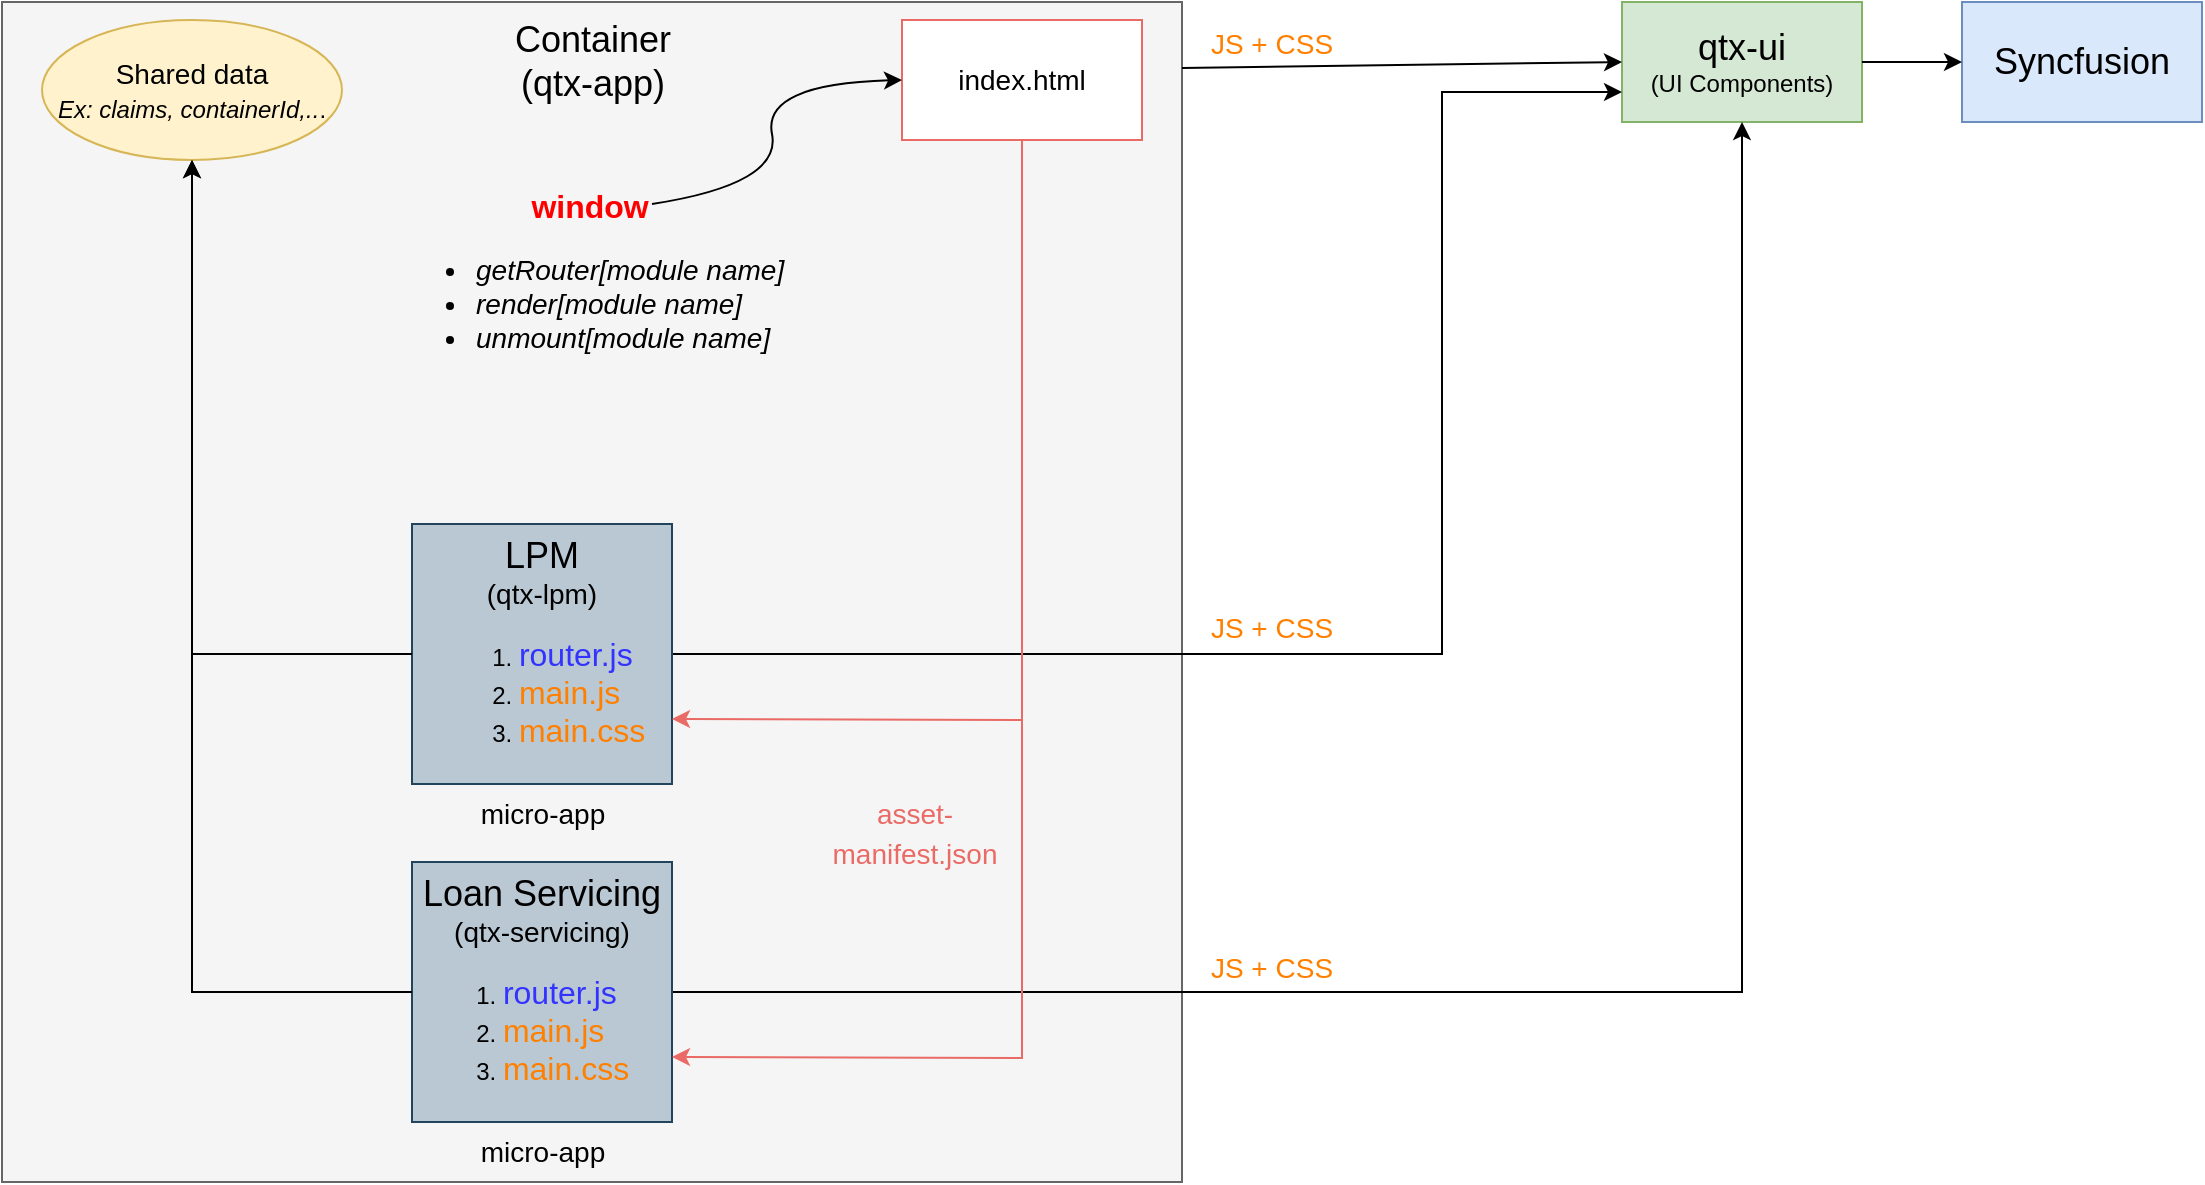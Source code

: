 <mxfile version="18.0.4" type="github">
  <diagram name="Page-1" id="5f0bae14-7c28-e335-631c-24af17079c00">
    <mxGraphModel dx="1367" dy="739" grid="1" gridSize="10" guides="1" tooltips="1" connect="1" arrows="1" fold="1" page="1" pageScale="1" pageWidth="1100" pageHeight="850" background="none" math="0" shadow="0">
      <root>
        <mxCell id="0" />
        <mxCell id="1" parent="0" />
        <mxCell id="cuQhHti88fIW8_ir2L4O-1" value="" style="whiteSpace=wrap;html=1;aspect=fixed;align=center;fillColor=#f5f5f5;strokeColor=#666666;fontColor=#333333;" parent="1" vertex="1">
          <mxGeometry y="39" width="590" height="590" as="geometry" />
        </mxCell>
        <mxCell id="cuQhHti88fIW8_ir2L4O-2" value="&lt;font style=&quot;font-size: 18px;&quot;&gt;qtx-ui&lt;br&gt;&lt;/font&gt;(UI Components)" style="rounded=0;whiteSpace=wrap;html=1;fillColor=#d5e8d4;strokeColor=#82b366;" parent="1" vertex="1">
          <mxGeometry x="810" y="39" width="120" height="60" as="geometry" />
        </mxCell>
        <mxCell id="cuQhHti88fIW8_ir2L4O-3" value="&lt;span style=&quot;font-size: 18px;&quot;&gt;Container&lt;br&gt;(qtx-app)&lt;br&gt;&lt;/span&gt;" style="text;html=1;strokeColor=none;fillColor=none;align=center;verticalAlign=middle;whiteSpace=wrap;rounded=0;" parent="1" vertex="1">
          <mxGeometry x="222.5" y="39" width="145" height="60" as="geometry" />
        </mxCell>
        <mxCell id="cuQhHti88fIW8_ir2L4O-7" value="" style="endArrow=classic;html=1;rounded=0;entryX=0;entryY=0.5;entryDx=0;entryDy=0;exitX=1;exitY=0.056;exitDx=0;exitDy=0;exitPerimeter=0;" parent="1" source="cuQhHti88fIW8_ir2L4O-1" target="cuQhHti88fIW8_ir2L4O-2" edge="1">
          <mxGeometry width="50" height="50" relative="1" as="geometry">
            <mxPoint x="536.02" y="69.87" as="sourcePoint" />
            <mxPoint x="477" y="239" as="targetPoint" />
          </mxGeometry>
        </mxCell>
        <mxCell id="cuQhHti88fIW8_ir2L4O-10" value="" style="endArrow=classic;html=1;rounded=0;exitX=1;exitY=0.5;exitDx=0;exitDy=0;entryX=0;entryY=0.75;entryDx=0;entryDy=0;" parent="1" source="KHxM6-6Ww-3Rp7QaerVd-2" target="cuQhHti88fIW8_ir2L4O-2" edge="1">
          <mxGeometry width="50" height="50" relative="1" as="geometry">
            <mxPoint x="357" y="205" as="sourcePoint" />
            <mxPoint x="787" y="99" as="targetPoint" />
            <Array as="points">
              <mxPoint x="720" y="365" />
              <mxPoint x="720" y="84" />
            </Array>
          </mxGeometry>
        </mxCell>
        <mxCell id="cuQhHti88fIW8_ir2L4O-11" value="" style="endArrow=classic;html=1;rounded=0;exitX=1;exitY=0.5;exitDx=0;exitDy=0;entryX=0.5;entryY=1;entryDx=0;entryDy=0;" parent="1" source="KHxM6-6Ww-3Rp7QaerVd-1" target="cuQhHti88fIW8_ir2L4O-2" edge="1">
          <mxGeometry width="50" height="50" relative="1" as="geometry">
            <mxPoint x="357" y="395" as="sourcePoint" />
            <mxPoint x="787" y="220" as="targetPoint" />
            <Array as="points">
              <mxPoint x="870" y="534" />
            </Array>
          </mxGeometry>
        </mxCell>
        <mxCell id="cuQhHti88fIW8_ir2L4O-12" value="&lt;span style=&quot;font-size: 18px;&quot;&gt;Syncfusion&lt;/span&gt;" style="rounded=0;whiteSpace=wrap;html=1;fillColor=#dae8fc;strokeColor=#6c8ebf;" parent="1" vertex="1">
          <mxGeometry x="980" y="39" width="120" height="60" as="geometry" />
        </mxCell>
        <mxCell id="cuQhHti88fIW8_ir2L4O-13" value="" style="endArrow=classic;html=1;rounded=0;fontSize=18;exitX=1;exitY=0.5;exitDx=0;exitDy=0;entryX=0;entryY=0.5;entryDx=0;entryDy=0;" parent="1" source="cuQhHti88fIW8_ir2L4O-2" target="cuQhHti88fIW8_ir2L4O-12" edge="1">
          <mxGeometry width="50" height="50" relative="1" as="geometry">
            <mxPoint x="897" y="59" as="sourcePoint" />
            <mxPoint x="927" y="149" as="targetPoint" />
          </mxGeometry>
        </mxCell>
        <mxCell id="cuQhHti88fIW8_ir2L4O-17" value="&lt;font color=&quot;#ff8000&quot; style=&quot;font-size: 14px;&quot;&gt;JS + CSS&lt;/font&gt;" style="text;html=1;strokeColor=none;fillColor=none;align=center;verticalAlign=middle;whiteSpace=wrap;rounded=0;fontSize=18;" parent="1" vertex="1">
          <mxGeometry x="590" y="48" width="90" height="21" as="geometry" />
        </mxCell>
        <mxCell id="cuQhHti88fIW8_ir2L4O-18" value="&lt;font color=&quot;#ff8000&quot; style=&quot;font-size: 14px;&quot;&gt;JS + CSS&lt;/font&gt;" style="text;html=1;strokeColor=none;fillColor=none;align=center;verticalAlign=middle;whiteSpace=wrap;rounded=0;fontSize=18;" parent="1" vertex="1">
          <mxGeometry x="590" y="510" width="90" height="21" as="geometry" />
        </mxCell>
        <mxCell id="cuQhHti88fIW8_ir2L4O-20" value="&lt;font color=&quot;#ff8000&quot; style=&quot;font-size: 14px;&quot;&gt;JS + CSS&lt;/font&gt;" style="text;html=1;strokeColor=none;fillColor=none;align=center;verticalAlign=middle;whiteSpace=wrap;rounded=0;fontSize=18;" parent="1" vertex="1">
          <mxGeometry x="590" y="340" width="90" height="21" as="geometry" />
        </mxCell>
        <mxCell id="KHxM6-6Ww-3Rp7QaerVd-1" value="&lt;div style=&quot;&quot;&gt;&lt;span style=&quot;background-color: initial;&quot;&gt;&lt;font style=&quot;font-size: 18px;&quot;&gt;Loan Servicing&lt;/font&gt;&lt;/span&gt;&lt;/div&gt;&lt;div style=&quot;&quot;&gt;&lt;span style=&quot;background-color: initial;&quot;&gt;&lt;font style=&quot;font-size: 14px;&quot;&gt;(qtx-servicing)&lt;/font&gt;&lt;/span&gt;&lt;/div&gt;&lt;div style=&quot;&quot;&gt;&lt;ol&gt;&lt;li style=&quot;text-align: left;&quot;&gt;&lt;span style=&quot;background-color: initial;&quot;&gt;&lt;font color=&quot;#3333ff&quot; size=&quot;3&quot;&gt;router.js&lt;/font&gt;&lt;/span&gt;&lt;/li&gt;&lt;li style=&quot;text-align: left;&quot;&gt;&lt;span style=&quot;background-color: initial;&quot;&gt;&lt;font size=&quot;3&quot; color=&quot;#ff8000&quot;&gt;main.js&lt;/font&gt;&lt;/span&gt;&lt;/li&gt;&lt;li style=&quot;text-align: left;&quot;&gt;&lt;span style=&quot;background-color: initial;&quot;&gt;&lt;font size=&quot;3&quot; color=&quot;#ff8000&quot;&gt;main.css&lt;/font&gt;&lt;/span&gt;&lt;/li&gt;&lt;/ol&gt;&lt;/div&gt;" style="whiteSpace=wrap;html=1;aspect=fixed;fillColor=#bac8d3;strokeColor=#23445d;align=center;" parent="1" vertex="1">
          <mxGeometry x="205" y="469" width="130" height="130" as="geometry" />
        </mxCell>
        <mxCell id="KHxM6-6Ww-3Rp7QaerVd-2" value="&lt;div style=&quot;&quot;&gt;&lt;span style=&quot;background-color: initial;&quot;&gt;&lt;font style=&quot;font-size: 18px;&quot;&gt;LPM&lt;/font&gt;&lt;/span&gt;&lt;/div&gt;&lt;div style=&quot;&quot;&gt;&lt;span style=&quot;background-color: initial;&quot;&gt;&lt;font style=&quot;font-size: 14px;&quot;&gt;(qtx-lpm)&lt;/font&gt;&lt;/span&gt;&lt;/div&gt;&lt;div style=&quot;&quot;&gt;&lt;ol&gt;&lt;li style=&quot;text-align: left;&quot;&gt;&lt;span style=&quot;background-color: initial;&quot;&gt;&lt;font color=&quot;#3333ff&quot; size=&quot;3&quot;&gt;router.js&lt;/font&gt;&lt;/span&gt;&lt;/li&gt;&lt;li style=&quot;text-align: left;&quot;&gt;&lt;span style=&quot;background-color: initial;&quot;&gt;&lt;font size=&quot;3&quot; color=&quot;#ff8000&quot;&gt;main.js&lt;/font&gt;&lt;/span&gt;&lt;/li&gt;&lt;li style=&quot;text-align: left;&quot;&gt;&lt;span style=&quot;background-color: initial;&quot;&gt;&lt;font size=&quot;3&quot; color=&quot;#ff8000&quot;&gt;main.css&lt;/font&gt;&lt;/span&gt;&lt;/li&gt;&lt;/ol&gt;&lt;/div&gt;" style="whiteSpace=wrap;html=1;aspect=fixed;fillColor=#bac8d3;strokeColor=#23445d;align=center;" parent="1" vertex="1">
          <mxGeometry x="205" y="300" width="130" height="130" as="geometry" />
        </mxCell>
        <mxCell id="KHxM6-6Ww-3Rp7QaerVd-3" value="&lt;font color=&quot;#000000&quot;&gt;micro-app&lt;/font&gt;" style="text;html=1;strokeColor=none;fillColor=none;align=center;verticalAlign=middle;whiteSpace=wrap;rounded=0;fontSize=14;fontColor=#3333FF;" parent="1" vertex="1">
          <mxGeometry x="232.5" y="430" width="75" height="30" as="geometry" />
        </mxCell>
        <mxCell id="KHxM6-6Ww-3Rp7QaerVd-4" value="&lt;font color=&quot;#000000&quot;&gt;micro-app&lt;/font&gt;" style="text;html=1;strokeColor=none;fillColor=none;align=center;verticalAlign=middle;whiteSpace=wrap;rounded=0;fontSize=14;fontColor=#3333FF;" parent="1" vertex="1">
          <mxGeometry x="232.5" y="599" width="75" height="30" as="geometry" />
        </mxCell>
        <mxCell id="KHxM6-6Ww-3Rp7QaerVd-6" value="&lt;font style=&quot;font-size: 14px;&quot;&gt;Shared data&lt;/font&gt;&lt;br&gt;&lt;font style=&quot;font-size: 12px;&quot;&gt;&lt;i&gt;Ex: claims, containerId,..&lt;/i&gt;.&lt;/font&gt;" style="ellipse;whiteSpace=wrap;html=1;fontSize=14;fillColor=#fff2cc;strokeColor=#d6b656;" parent="1" vertex="1">
          <mxGeometry x="20" y="48" width="150" height="70" as="geometry" />
        </mxCell>
        <mxCell id="KHxM6-6Ww-3Rp7QaerVd-8" value="" style="endArrow=classic;html=1;rounded=0;fontSize=14;fontColor=#000000;exitX=0;exitY=0.5;exitDx=0;exitDy=0;entryX=0.5;entryY=1;entryDx=0;entryDy=0;" parent="1" source="KHxM6-6Ww-3Rp7QaerVd-1" target="KHxM6-6Ww-3Rp7QaerVd-6" edge="1">
          <mxGeometry width="50" height="50" relative="1" as="geometry">
            <mxPoint x="597" y="200" as="sourcePoint" />
            <mxPoint x="142" y="113" as="targetPoint" />
            <Array as="points">
              <mxPoint x="95" y="534" />
            </Array>
          </mxGeometry>
        </mxCell>
        <mxCell id="KHxM6-6Ww-3Rp7QaerVd-10" value="&lt;font color=&quot;#000000&quot;&gt;index.html&lt;br&gt;&lt;/font&gt;" style="rounded=0;whiteSpace=wrap;html=1;fontSize=14;fontColor=#FFF4C3;strokeColor=#EA6B66;" parent="1" vertex="1">
          <mxGeometry x="450" y="48" width="120" height="60" as="geometry" />
        </mxCell>
        <mxCell id="KHxM6-6Ww-3Rp7QaerVd-17" value="&lt;div style=&quot;text-align: center;&quot;&gt;&lt;span style=&quot;background-color: initial;&quot;&gt;&lt;font size=&quot;1&quot; color=&quot;#ff0000&quot;&gt;&lt;b style=&quot;font-size: 16px;&quot;&gt;window&lt;/b&gt;&lt;/font&gt;&lt;/span&gt;&lt;/div&gt;&lt;font style=&quot;font-size: 14px;&quot;&gt;&lt;ul style=&quot;&quot;&gt;&lt;i&gt;&lt;li style=&quot;&quot;&gt;&lt;font style=&quot;&quot;&gt;getRouter[module name]&lt;/font&gt;&lt;/li&gt;&lt;li style=&quot;&quot;&gt;&lt;font style=&quot;&quot;&gt;render&lt;/font&gt;[module name]&lt;/li&gt;&lt;li style=&quot;&quot;&gt;&lt;font style=&quot;&quot;&gt;unmount&lt;/font&gt;[module name]&lt;/li&gt;&lt;/i&gt;&lt;/ul&gt;&lt;/font&gt;" style="text;html=1;strokeColor=none;fillColor=none;align=left;verticalAlign=middle;whiteSpace=wrap;rounded=0;fontSize=14;fontColor=#000000;" parent="1" vertex="1">
          <mxGeometry x="195" y="130" width="200" height="100" as="geometry" />
        </mxCell>
        <mxCell id="KHxM6-6Ww-3Rp7QaerVd-23" value="" style="curved=1;endArrow=classic;html=1;rounded=0;fontSize=16;fontColor=#FF0000;strokeColor=#000000;fillColor=#FF8000;entryX=0;entryY=0.5;entryDx=0;entryDy=0;exitX=0.65;exitY=0.1;exitDx=0;exitDy=0;exitPerimeter=0;" parent="1" source="KHxM6-6Ww-3Rp7QaerVd-17" target="KHxM6-6Ww-3Rp7QaerVd-10" edge="1">
          <mxGeometry width="50" height="50" relative="1" as="geometry">
            <mxPoint x="330" y="140" as="sourcePoint" />
            <mxPoint x="380" y="99" as="targetPoint" />
            <Array as="points">
              <mxPoint x="390" y="130" />
              <mxPoint x="380" y="80" />
            </Array>
          </mxGeometry>
        </mxCell>
        <mxCell id="KHxM6-6Ww-3Rp7QaerVd-26" value="" style="endArrow=classic;html=1;rounded=0;fontSize=16;fontColor=#FF0000;strokeColor=#EA6B66;fillColor=#FF8000;exitX=0.5;exitY=1;exitDx=0;exitDy=0;entryX=1;entryY=0.75;entryDx=0;entryDy=0;" parent="1" source="KHxM6-6Ww-3Rp7QaerVd-10" target="KHxM6-6Ww-3Rp7QaerVd-2" edge="1">
          <mxGeometry width="50" height="50" relative="1" as="geometry">
            <mxPoint x="480" y="310" as="sourcePoint" />
            <mxPoint x="530" y="260" as="targetPoint" />
            <Array as="points">
              <mxPoint x="510" y="398" />
            </Array>
          </mxGeometry>
        </mxCell>
        <mxCell id="KHxM6-6Ww-3Rp7QaerVd-27" value="" style="endArrow=classic;html=1;rounded=0;fontSize=16;fontColor=#FF0000;strokeColor=#EA6B66;fillColor=#FF8000;exitX=0.5;exitY=1;exitDx=0;exitDy=0;entryX=1;entryY=0.75;entryDx=0;entryDy=0;" parent="1" source="KHxM6-6Ww-3Rp7QaerVd-10" target="KHxM6-6Ww-3Rp7QaerVd-1" edge="1">
          <mxGeometry width="50" height="50" relative="1" as="geometry">
            <mxPoint x="477" y="118" as="sourcePoint" />
            <mxPoint x="377" y="357.5" as="targetPoint" />
            <Array as="points">
              <mxPoint x="510" y="567" />
            </Array>
          </mxGeometry>
        </mxCell>
        <mxCell id="KHxM6-6Ww-3Rp7QaerVd-28" value="&lt;font color=&quot;#ea6b66&quot; style=&quot;font-size: 14px;&quot;&gt;asset-manifest.json&lt;/font&gt;" style="text;html=1;strokeColor=none;fillColor=none;align=center;verticalAlign=middle;whiteSpace=wrap;rounded=0;fontSize=16;fontColor=#FF0000;" parent="1" vertex="1">
          <mxGeometry x="410" y="439" width="93" height="30" as="geometry" />
        </mxCell>
        <mxCell id="KHxM6-6Ww-3Rp7QaerVd-31" value="" style="endArrow=classic;html=1;rounded=0;fontSize=14;fontColor=#EA6B66;strokeColor=#000000;fillColor=#FF8000;entryX=0.5;entryY=1;entryDx=0;entryDy=0;exitX=0;exitY=0.5;exitDx=0;exitDy=0;" parent="1" source="KHxM6-6Ww-3Rp7QaerVd-2" target="KHxM6-6Ww-3Rp7QaerVd-6" edge="1">
          <mxGeometry width="50" height="50" relative="1" as="geometry">
            <mxPoint x="410" y="390" as="sourcePoint" />
            <mxPoint x="460" y="340" as="targetPoint" />
            <Array as="points">
              <mxPoint x="95" y="365" />
            </Array>
          </mxGeometry>
        </mxCell>
      </root>
    </mxGraphModel>
  </diagram>
</mxfile>
